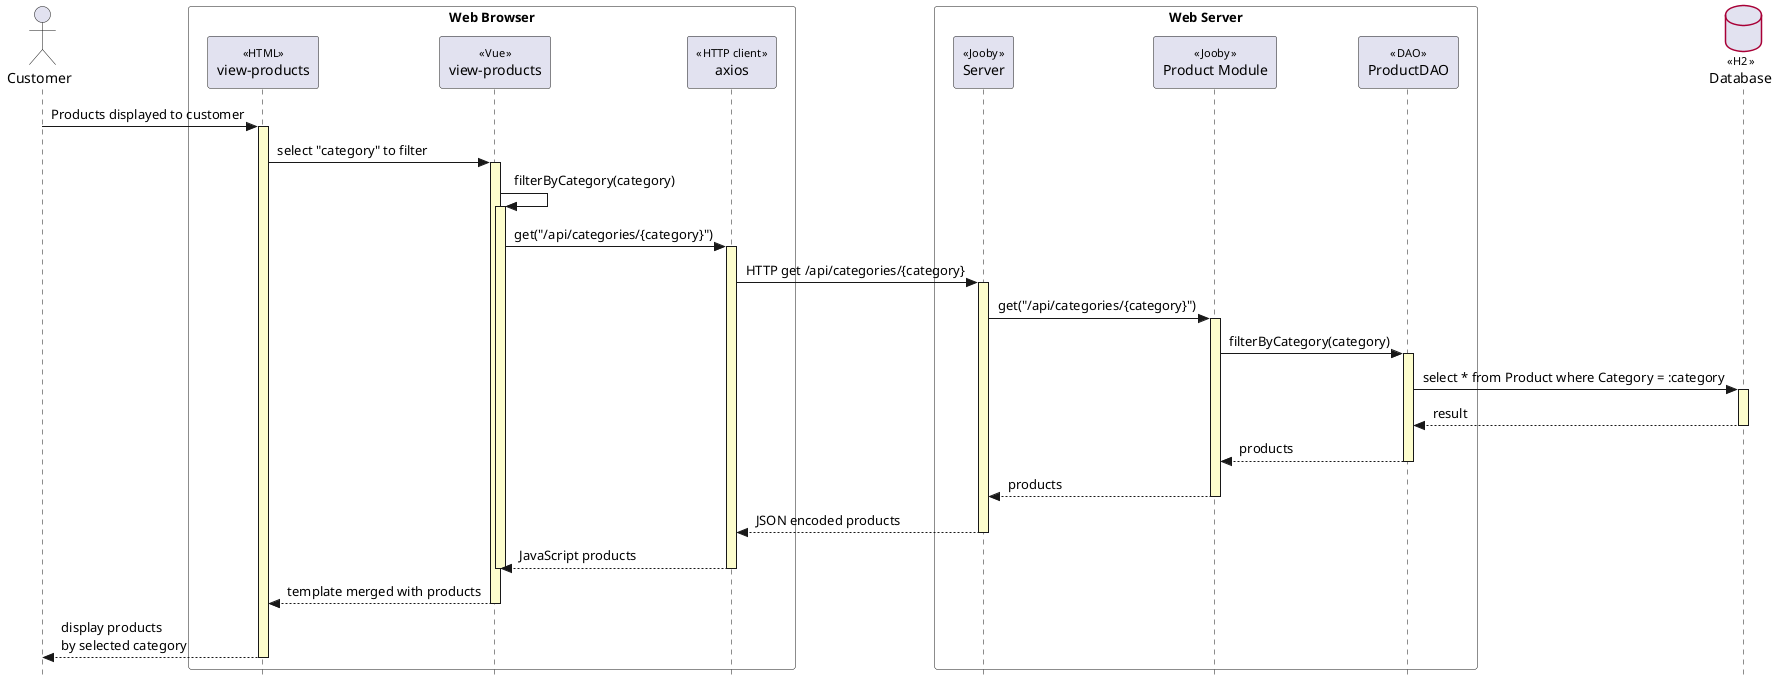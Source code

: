 @startuml
' style tweaks to make the diagram a little more readable
skinparam {
	Style strictuml
	RoundCorner 5
	BoxPadding 35
	ParticipantPadding 15
    Padding 2

	Sequence {
		' make activations yellow too
		LifeLineBackgroundColor #FDFDCD

		' make stereotypes less ugly
		Stereotype {
			Font {
				Size 11
				Style plain
			}
		}
	}

   Database {
		BorderColor #A80036
	}

}




Actor Customer as user

box "Web Browser" #White
    participant "view-products" as page << HTML >>
	participant "view-products" as vue << Vue >>
    participant "axios" as axios << HTTP client >>

end box

box "Web Server" #White
    participant "Server" as server << Jooby >>
    participant "Product Module" as pmodule << Jooby >>
    participant "ProductDAO" as pdao << DAO >>
end box

database "Database" as db << H2 >>

user -> page++: Products displayed to customer
page -> vue++: select "category" to filter 
vue -> vue++: filterByCategory(category)
vue -> axios++: get("/api/categories/{category}")
axios -> server++: HTTP get /api/categories/{category}
server -> pmodule++: get("/api/categories/{category}")
pmodule -> pdao++: filterByCategory(category)
pdao -> db++: select * from Product where Category = :category
return result
return products
return products
return JSON encoded products
return JavaScript products
vue--
return template merged with products
return display products \nby selected category


@enduml


/* customer selects category to filter 
html click prevent filterByCategory(category)
filterByCategory(category) run in view-products.js controller
axios.get(category)



*/